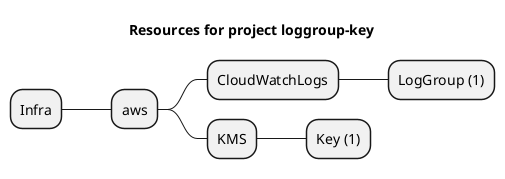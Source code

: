 @startmindmap
title Resources for project loggroup-key
skinparam monochrome true
+ Infra
++ aws
+++ CloudWatchLogs
++++ LogGroup (1)
+++ KMS
++++ Key (1)
@endmindmap